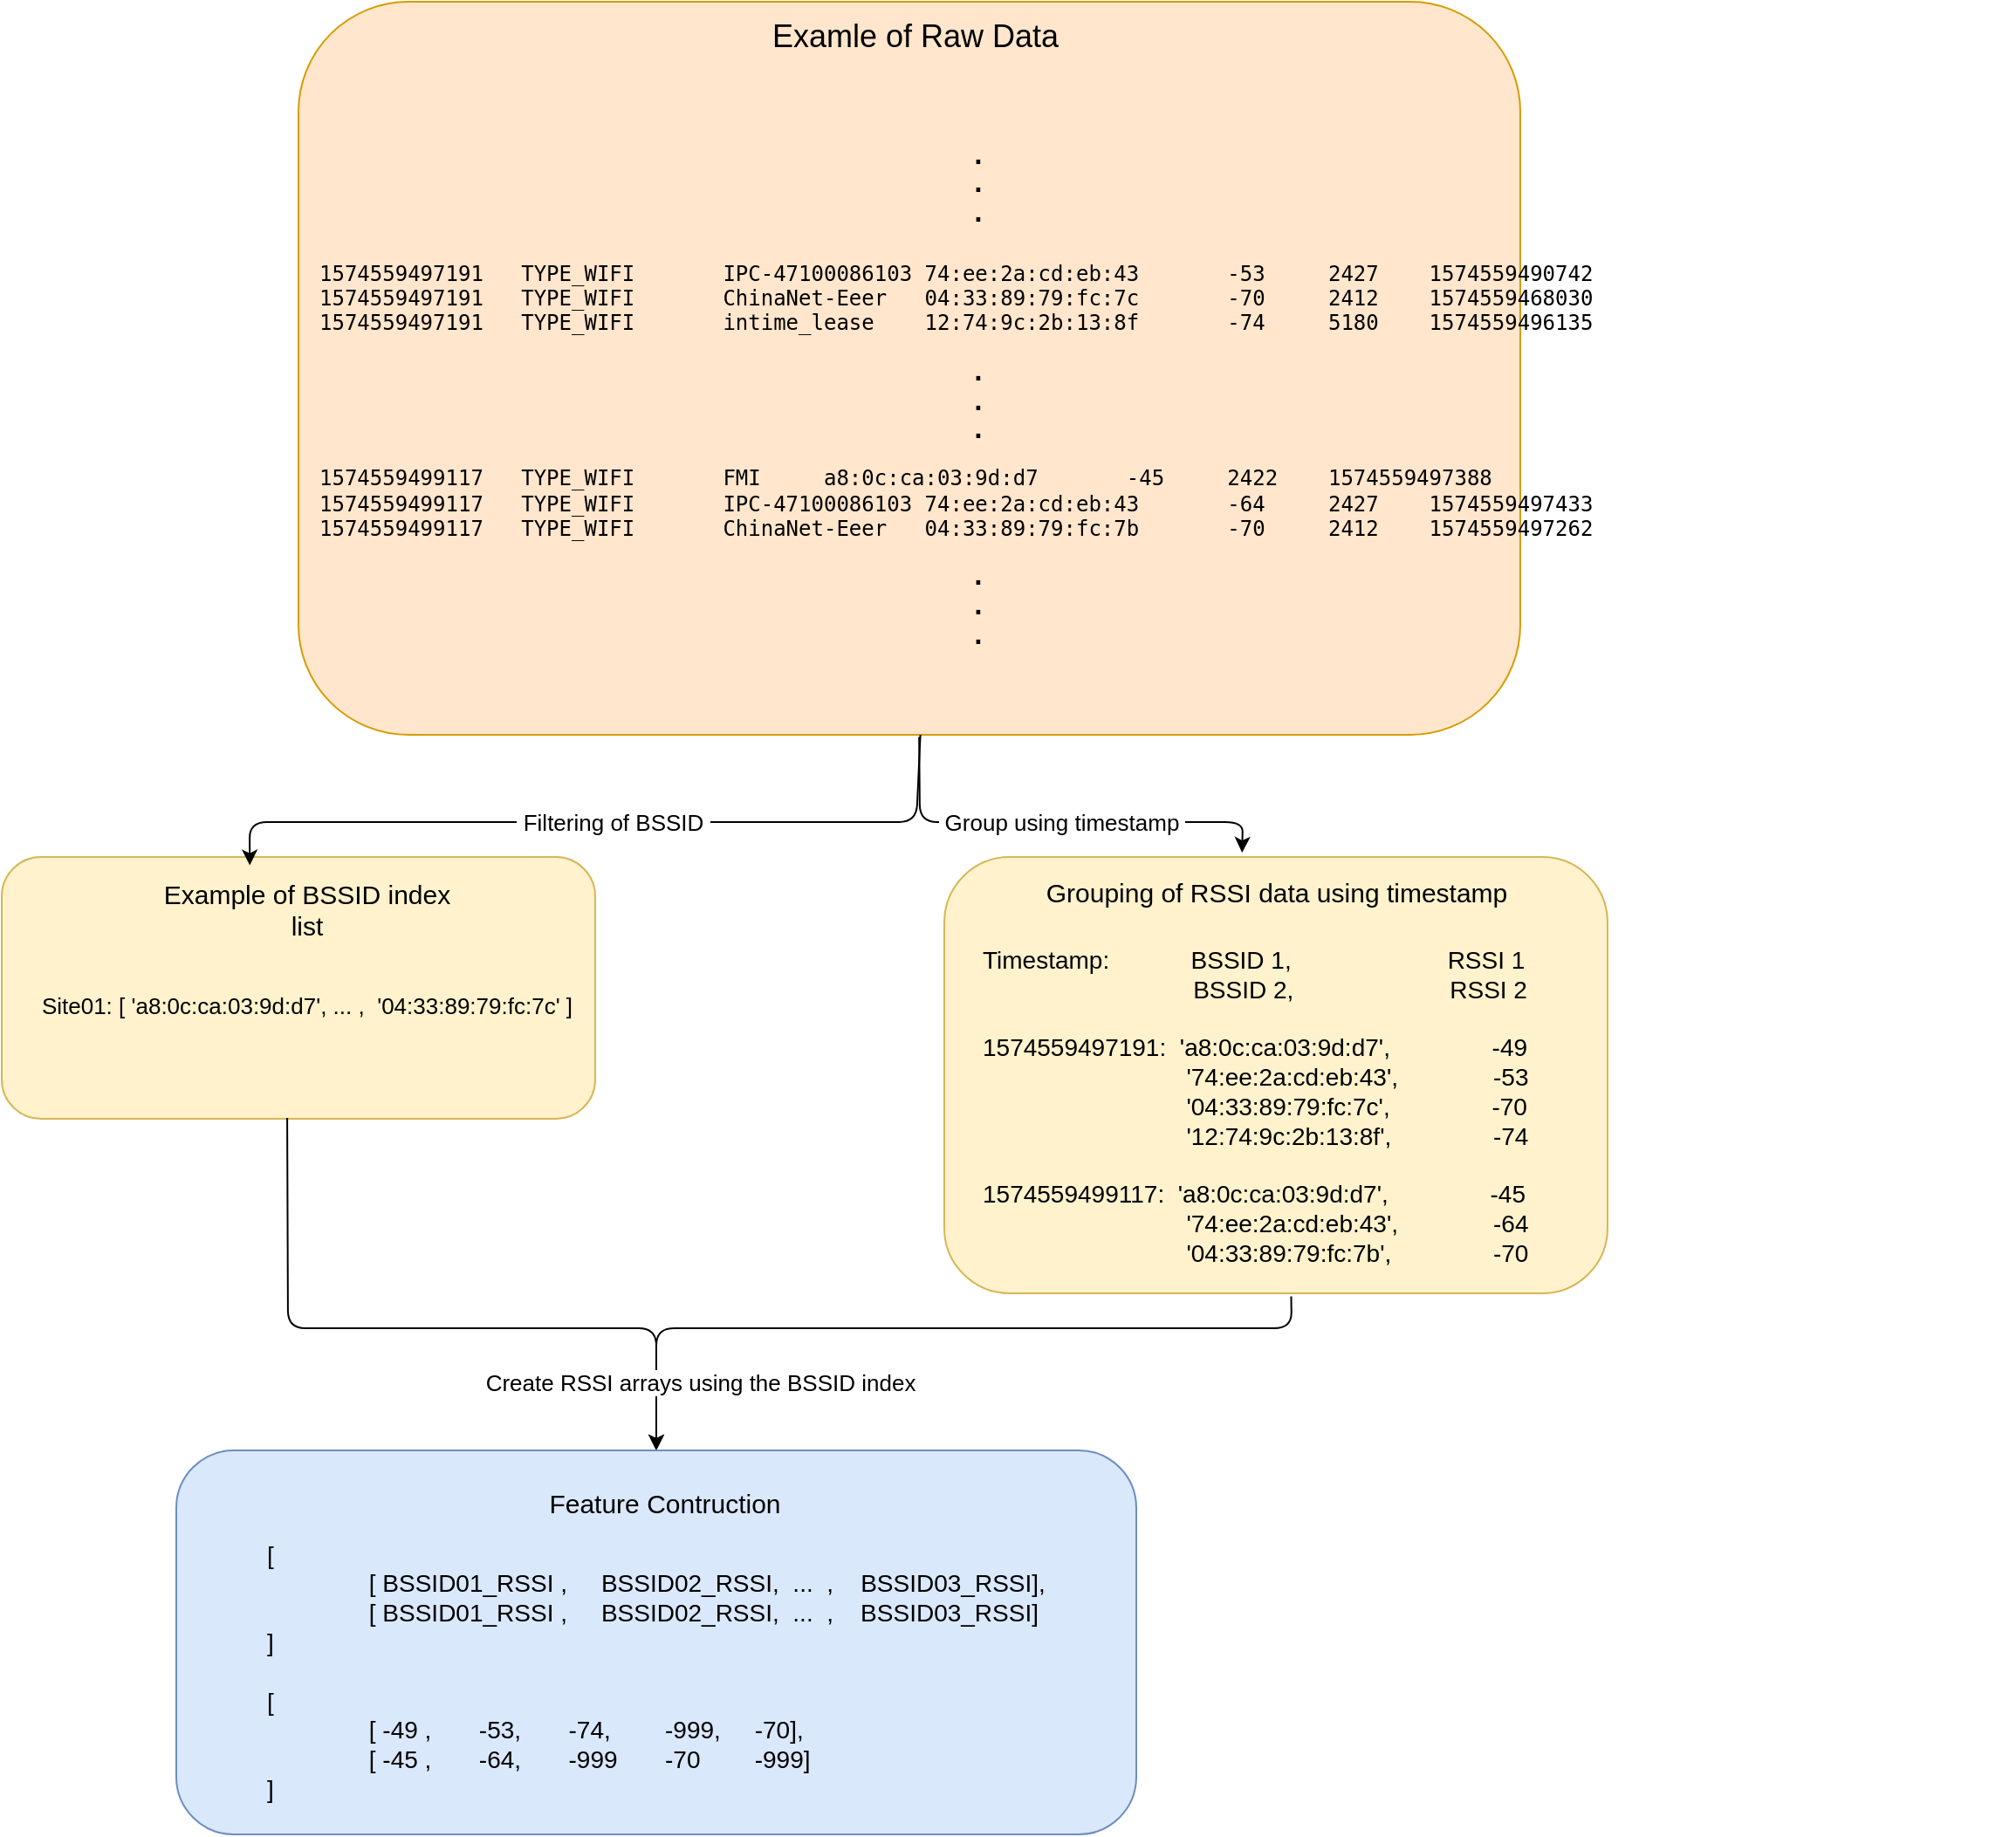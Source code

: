 <mxfile version="14.6.13" type="device"><diagram id="rcAPc_FRAnsi-RmFEn3p" name="Page-1"><mxGraphModel dx="990" dy="1748" grid="1" gridSize="10" guides="1" tooltips="1" connect="1" arrows="1" fold="1" page="1" pageScale="1" pageWidth="827" pageHeight="1169" math="0" shadow="0"><root><mxCell id="0"/><mxCell id="1" parent="0"/><mxCell id="OMAOewnsRqtPqMAtTUXU-6" value="" style="rounded=1;whiteSpace=wrap;html=1;align=left;fillColor=#fff2cc;strokeColor=#d6b656;" parent="1" vertex="1"><mxGeometry x="80" y="280" width="340" height="150" as="geometry"/></mxCell><mxCell id="OMAOewnsRqtPqMAtTUXU-3" value="" style="rounded=1;whiteSpace=wrap;html=1;align=left;fillColor=#ffe6cc;strokeColor=#d79b00;" parent="1" vertex="1"><mxGeometry x="250" y="-210" width="700" height="420" as="geometry"/></mxCell><mxCell id="OMAOewnsRqtPqMAtTUXU-1" value="&lt;p style=&quot;line-height: 100%&quot;&gt;&lt;/p&gt;&lt;pre style=&quot;overflow-wrap: break-word&quot;&gt;&lt;h6 style=&quot;overflow-wrap: break-word&quot;&gt;&lt;font style=&quot;font-size: 10px&quot;&gt;                                                              &lt;/font&gt;&lt;font&gt;&lt;font style=&quot;font-size: 14px&quot;&gt;.&lt;/font&gt;&lt;span style=&quot;font-size: 10px&quot;&gt;&lt;br&gt;&lt;/span&gt;&lt;/font&gt;&lt;font style=&quot;font-size: 10px&quot;&gt;                                                              &lt;/font&gt;&lt;font&gt;&lt;font style=&quot;font-size: 14px&quot;&gt;.&lt;/font&gt;&lt;span style=&quot;font-size: 10px&quot;&gt;&lt;br&gt;&lt;/span&gt;&lt;/font&gt;&lt;font style=&quot;font-size: 10px&quot;&gt;                                                              &lt;/font&gt;&lt;font style=&quot;font-size: 14px&quot;&gt;.&lt;/font&gt;&lt;/h6&gt;&lt;/pre&gt;&lt;pre style=&quot;overflow-wrap: break-word&quot;&gt;1574559497191&#9;TYPE_WIFI&#9;IPC-47100086103&#9;74:ee:2a:cd:eb:43&#9;-53&#9;2427&#9;1574559490742&lt;br&gt;1574559497191&#9;TYPE_WIFI&#9;ChinaNet-Eeer&#9;04:33:89:79:fc:7c&#9;-70&#9;2412&#9;1574559468030&lt;br&gt;1574559497191&#9;TYPE_WIFI&#9;intime_lease&#9;12:74:9c:2b:13:8f&#9;-74&#9;5180&#9;1574559496135&lt;/pre&gt;&lt;pre style=&quot;overflow-wrap: break-word&quot;&gt;&lt;font style=&quot;font-weight: 700 ; font-size: 10px&quot;&gt;                                                              &lt;/font&gt;&lt;font style=&quot;font-weight: 700&quot;&gt;&lt;font style=&quot;font-size: 14px&quot;&gt;.&lt;/font&gt;&lt;span style=&quot;font-size: 10px&quot;&gt;&lt;br&gt;&lt;/span&gt;&lt;/font&gt;&lt;font style=&quot;font-weight: 700 ; font-size: 10px&quot;&gt;                                                              &lt;/font&gt;&lt;font style=&quot;font-weight: 700&quot;&gt;&lt;font style=&quot;font-size: 14px&quot;&gt;.&lt;/font&gt;&lt;span style=&quot;font-size: 10px&quot;&gt;&lt;br&gt;&lt;/span&gt;&lt;/font&gt;&lt;font style=&quot;font-weight: 700 ; font-size: 10px&quot;&gt;                                                              &lt;/font&gt;&lt;font style=&quot;font-weight: 700 ; font-size: 14px&quot;&gt;.&lt;/font&gt;&lt;br&gt;&lt;/pre&gt;&lt;pre style=&quot;overflow-wrap: break-word&quot;&gt;&lt;font style=&quot;font-weight: 700&quot;&gt;&lt;pre style=&quot;font-weight: 400 ; overflow-wrap: break-word&quot;&gt;&lt;pre style=&quot;font-size: 12px ; overflow-wrap: break-word&quot;&gt;1574559499117&#9;TYPE_WIFI&#9;FMI&#9;a8:0c:ca:03:9d:d7&#9;-45&#9;2422&#9;1574559497388&lt;br&gt;1574559499117&#9;TYPE_WIFI&#9;IPC-47100086103&#9;74:ee:2a:cd:eb:43&#9;-64&#9;2427&#9;1574559497433&lt;br&gt;1574559499117&#9;TYPE_WIFI&#9;ChinaNet-Eeer&#9;04:33:89:79:fc:7b&#9;-70&#9;2412&#9;1574559497262&lt;/pre&gt;&lt;pre style=&quot;overflow-wrap: break-word&quot;&gt;&lt;font style=&quot;font-size: 10px ; font-weight: 700&quot;&gt;                                                              &lt;/font&gt;&lt;font style=&quot;font-weight: 700&quot;&gt;&lt;font style=&quot;font-size: 14px&quot;&gt;.&lt;/font&gt;&lt;span style=&quot;font-size: 10px&quot;&gt;&lt;br&gt;&lt;/span&gt;&lt;/font&gt;&lt;font style=&quot;font-size: 10px ; font-weight: 700&quot;&gt;                                                              &lt;/font&gt;&lt;font style=&quot;font-weight: 700&quot;&gt;&lt;font style=&quot;font-size: 14px&quot;&gt;.&lt;/font&gt;&lt;span style=&quot;font-size: 10px&quot;&gt;&lt;br&gt;&lt;/span&gt;&lt;/font&gt;&lt;font style=&quot;font-size: 10px ; font-weight: 700&quot;&gt;                                                              &lt;/font&gt;&lt;font style=&quot;font-weight: 700 ; font-size: 14px&quot;&gt;.&lt;/font&gt;&lt;br&gt;&lt;/pre&gt;&lt;/pre&gt;&lt;/font&gt;&lt;/pre&gt;&lt;pre style=&quot;overflow-wrap: break-word&quot;&gt;&lt;br&gt;&lt;/pre&gt;&lt;p&gt;&lt;/p&gt;" style="text;html=1;strokeColor=none;fillColor=none;align=left;verticalAlign=middle;whiteSpace=wrap;rounded=0;" parent="1" vertex="1"><mxGeometry x="260" y="-140" width="680" height="330" as="geometry"/></mxCell><mxCell id="OMAOewnsRqtPqMAtTUXU-2" value="&lt;font style=&quot;font-size: 18px&quot;&gt;Examle of Raw Data&lt;/font&gt;" style="text;html=1;strokeColor=none;fillColor=none;align=center;verticalAlign=middle;whiteSpace=wrap;rounded=0;" parent="1" vertex="1"><mxGeometry x="502" y="-200" width="203" height="20" as="geometry"/></mxCell><mxCell id="OMAOewnsRqtPqMAtTUXU-4" value="" style="endArrow=classic;html=1;exitX=0.509;exitY=1;exitDx=0;exitDy=0;exitPerimeter=0;entryX=0.418;entryY=0.032;entryDx=0;entryDy=0;entryPerimeter=0;" parent="1" source="OMAOewnsRqtPqMAtTUXU-3" target="OMAOewnsRqtPqMAtTUXU-6" edge="1"><mxGeometry width="50" height="50" relative="1" as="geometry"><mxPoint x="550" y="380" as="sourcePoint"/><mxPoint x="220" y="360" as="targetPoint"/><Array as="points"><mxPoint x="604" y="260"/><mxPoint x="222" y="260"/></Array></mxGeometry></mxCell><mxCell id="OMAOewnsRqtPqMAtTUXU-5" value="&lt;font style=&quot;font-size: 13px&quot;&gt;&amp;nbsp;Filtering of BSSID&amp;nbsp;&lt;/font&gt;" style="edgeLabel;html=1;align=center;verticalAlign=middle;resizable=0;points=[];" parent="OMAOewnsRqtPqMAtTUXU-4" vertex="1" connectable="0"><mxGeometry x="-0.345" y="1" relative="1" as="geometry"><mxPoint x="-75" y="-1" as="offset"/></mxGeometry></mxCell><mxCell id="OMAOewnsRqtPqMAtTUXU-8" value="&lt;font style=&quot;font-size: 15px&quot;&gt;Example of BSSID index list&lt;/font&gt;" style="text;html=1;strokeColor=none;fillColor=none;align=center;verticalAlign=middle;whiteSpace=wrap;rounded=0;" parent="1" vertex="1"><mxGeometry x="165" y="300" width="180" height="20" as="geometry"/></mxCell><mxCell id="OMAOewnsRqtPqMAtTUXU-10" value="&lt;font style=&quot;font-size: 13px&quot;&gt;Site01: [ '&lt;span style=&quot;text-align: left&quot;&gt;a8:0c:ca:03:9d:d7', ... ,&amp;nbsp; '&lt;/span&gt;&lt;span style=&quot;text-align: left&quot;&gt;04:33:89:79:fc:7c&lt;/span&gt;&lt;span style=&quot;text-align: left&quot;&gt;'&lt;/span&gt;&lt;span&gt;&amp;nbsp;]&lt;/span&gt;&lt;/font&gt;" style="text;html=1;strokeColor=none;fillColor=none;align=center;verticalAlign=middle;whiteSpace=wrap;rounded=0;" parent="1" vertex="1"><mxGeometry x="100" y="330" width="310" height="70" as="geometry"/></mxCell><mxCell id="OMAOewnsRqtPqMAtTUXU-11" value="" style="endArrow=classic;html=1;exitX=0.508;exitY=1.003;exitDx=0;exitDy=0;exitPerimeter=0;entryX=0.449;entryY=-0.01;entryDx=0;entryDy=0;entryPerimeter=0;" parent="1" source="OMAOewnsRqtPqMAtTUXU-3" target="OMAOewnsRqtPqMAtTUXU-12" edge="1"><mxGeometry width="50" height="50" relative="1" as="geometry"><mxPoint x="640" y="370" as="sourcePoint"/><mxPoint x="790" y="370" as="targetPoint"/><Array as="points"><mxPoint x="606" y="260"/><mxPoint x="791" y="260"/></Array></mxGeometry></mxCell><mxCell id="OMAOewnsRqtPqMAtTUXU-13" value="&lt;font style=&quot;font-size: 13px&quot;&gt;&amp;nbsp;Group using timestamp&amp;nbsp;&lt;/font&gt;" style="edgeLabel;html=1;align=center;verticalAlign=middle;resizable=0;points=[];" parent="OMAOewnsRqtPqMAtTUXU-11" vertex="1" connectable="0"><mxGeometry x="0.095" relative="1" as="geometry"><mxPoint x="-7.63" as="offset"/></mxGeometry></mxCell><mxCell id="OMAOewnsRqtPqMAtTUXU-12" value="" style="rounded=1;whiteSpace=wrap;html=1;align=left;fillColor=#fff2cc;strokeColor=#d6b656;" parent="1" vertex="1"><mxGeometry x="620" y="280" width="380" height="250" as="geometry"/></mxCell><mxCell id="OMAOewnsRqtPqMAtTUXU-14" value="&lt;font style=&quot;font-size: 15px&quot;&gt;Grouping of RSSI data using timestamp&lt;/font&gt;" style="text;html=1;strokeColor=none;fillColor=none;align=center;verticalAlign=middle;whiteSpace=wrap;rounded=0;" parent="1" vertex="1"><mxGeometry x="673.5" y="290" width="273" height="20" as="geometry"/></mxCell><mxCell id="OMAOewnsRqtPqMAtTUXU-15" value="&lt;font style=&quot;font-size: 14px&quot;&gt;Timestamp:&amp;nbsp; &amp;nbsp; &amp;nbsp; &amp;nbsp; &amp;nbsp; &amp;nbsp; BSSID 1,&amp;nbsp; &amp;nbsp; &amp;nbsp; &amp;nbsp; &amp;nbsp; &amp;nbsp; &amp;nbsp; &amp;nbsp; &amp;nbsp; &amp;nbsp; &amp;nbsp; &amp;nbsp;RSSI 1&lt;br&gt;&amp;nbsp; &amp;nbsp; &amp;nbsp; &amp;nbsp; &amp;nbsp; &amp;nbsp; &amp;nbsp; &amp;nbsp; &amp;nbsp; &amp;nbsp; &amp;nbsp; &amp;nbsp; &amp;nbsp; &amp;nbsp; &amp;nbsp; &amp;nbsp;BSSID 2,&amp;nbsp; &amp;nbsp; &amp;nbsp; &amp;nbsp; &amp;nbsp; &amp;nbsp; &amp;nbsp; &amp;nbsp; &amp;nbsp; &amp;nbsp; &amp;nbsp; &amp;nbsp;RSSI 2&lt;br&gt;&lt;span&gt;&lt;br&gt;1574559497191&lt;/span&gt;:&amp;nbsp;&lt;span style=&quot;text-align: center&quot;&gt;&amp;nbsp;'&lt;/span&gt;a8:0c:ca:03:9d:d7'&lt;span&gt;,&amp;nbsp; &amp;nbsp; &amp;nbsp; &amp;nbsp; &amp;nbsp; &amp;nbsp; &amp;nbsp; &amp;nbsp;-49&lt;/span&gt;&lt;br&gt;&amp;nbsp; &amp;nbsp; &amp;nbsp; &amp;nbsp; &amp;nbsp; &amp;nbsp; &amp;nbsp; &amp;nbsp; &amp;nbsp; &amp;nbsp; &amp;nbsp; &amp;nbsp; &amp;nbsp; &amp;nbsp; &amp;nbsp; '&lt;span&gt;74:ee:2a:cd:eb:43&lt;/span&gt;&lt;span&gt;',&amp;nbsp; &amp;nbsp; &amp;nbsp; &amp;nbsp; &amp;nbsp; &amp;nbsp; &amp;nbsp; -53&lt;/span&gt;&lt;br&gt;&amp;nbsp; &amp;nbsp; &amp;nbsp; &amp;nbsp; &amp;nbsp; &amp;nbsp; &amp;nbsp; &amp;nbsp; &amp;nbsp; &amp;nbsp; &amp;nbsp; &amp;nbsp; &amp;nbsp; &amp;nbsp; &amp;nbsp; '&lt;span&gt;04:33:89:79:fc:7c&lt;/span&gt;&lt;span&gt;',&amp;nbsp; &amp;nbsp; &amp;nbsp; &amp;nbsp; &amp;nbsp; &amp;nbsp; &amp;nbsp; &amp;nbsp;-70&lt;/span&gt;&lt;br&gt;&amp;nbsp; &amp;nbsp; &amp;nbsp; &amp;nbsp; &amp;nbsp; &amp;nbsp; &amp;nbsp; &amp;nbsp; &amp;nbsp; &amp;nbsp; &amp;nbsp; &amp;nbsp; &amp;nbsp; &amp;nbsp; &amp;nbsp; '&lt;span&gt;12:74:9c:2b:13:8f&lt;/span&gt;&lt;span&gt;',&amp;nbsp; &amp;nbsp; &amp;nbsp; &amp;nbsp; &amp;nbsp; &amp;nbsp; &amp;nbsp; &amp;nbsp;-74&lt;br&gt;&lt;/span&gt;&lt;br&gt;&lt;span&gt;1574559499117&lt;/span&gt;:&amp;nbsp;&lt;span style=&quot;text-align: center&quot;&gt;&amp;nbsp;'&lt;/span&gt;&lt;span&gt;a8:0c:ca:03:9d:d7&lt;/span&gt;&lt;span&gt;',&amp;nbsp; &amp;nbsp; &amp;nbsp; &amp;nbsp; &amp;nbsp; &amp;nbsp; &amp;nbsp; &amp;nbsp;-45&lt;/span&gt;&lt;span style=&quot;text-align: center&quot;&gt;&lt;br&gt;&lt;/span&gt;&amp;nbsp; &amp;nbsp; &amp;nbsp; &amp;nbsp; &amp;nbsp; &amp;nbsp; &amp;nbsp; &amp;nbsp; &amp;nbsp; &amp;nbsp; &amp;nbsp; &amp;nbsp; &amp;nbsp; &amp;nbsp; &amp;nbsp; '&lt;span&gt;74:ee:2a:cd:eb:43&lt;/span&gt;&lt;span&gt;',&amp;nbsp; &amp;nbsp; &amp;nbsp; &amp;nbsp; &amp;nbsp; &amp;nbsp; &amp;nbsp; -64&lt;/span&gt;&lt;br&gt;&amp;nbsp; &amp;nbsp; &amp;nbsp; &amp;nbsp; &amp;nbsp; &amp;nbsp; &amp;nbsp; &amp;nbsp; &amp;nbsp; &amp;nbsp; &amp;nbsp; &amp;nbsp; &amp;nbsp; &amp;nbsp; &amp;nbsp; '&lt;span&gt;04:33:89:79:fc:7b&lt;/span&gt;&lt;span&gt;',&amp;nbsp; &amp;nbsp; &amp;nbsp; &amp;nbsp; &amp;nbsp; &amp;nbsp; &amp;nbsp; &amp;nbsp;-70&lt;/span&gt;&lt;br&gt;&lt;pre style=&quot;overflow-wrap: break-word&quot;&gt;&lt;br&gt;&lt;/pre&gt;&lt;/font&gt;" style="text;html=1;strokeColor=none;fillColor=none;align=left;verticalAlign=middle;whiteSpace=wrap;rounded=0;" parent="1" vertex="1"><mxGeometry x="640" y="400" width="593" height="90" as="geometry"/></mxCell><mxCell id="OMAOewnsRqtPqMAtTUXU-16" value="" style="endArrow=classic;html=1;exitX=0.481;exitY=0.997;exitDx=0;exitDy=0;exitPerimeter=0;entryX=0.5;entryY=0;entryDx=0;entryDy=0;" parent="1" source="OMAOewnsRqtPqMAtTUXU-6" target="OMAOewnsRqtPqMAtTUXU-18" edge="1"><mxGeometry width="50" height="50" relative="1" as="geometry"><mxPoint x="250" y="770" as="sourcePoint"/><mxPoint x="440" y="770" as="targetPoint"/><Array as="points"><mxPoint x="244" y="550"/><mxPoint x="455" y="550"/></Array></mxGeometry></mxCell><mxCell id="OMAOewnsRqtPqMAtTUXU-17" value="" style="endArrow=classic;html=1;exitX=0.523;exitY=1.007;exitDx=0;exitDy=0;exitPerimeter=0;entryX=0.5;entryY=0;entryDx=0;entryDy=0;" parent="1" source="OMAOewnsRqtPqMAtTUXU-12" target="OMAOewnsRqtPqMAtTUXU-18" edge="1"><mxGeometry width="50" height="50" relative="1" as="geometry"><mxPoint x="790" y="740" as="sourcePoint"/><mxPoint x="630" y="740" as="targetPoint"/><Array as="points"><mxPoint x="819" y="550"/><mxPoint x="455" y="550"/></Array></mxGeometry></mxCell><mxCell id="OMAOewnsRqtPqMAtTUXU-20" value="&lt;font style=&quot;font-size: 13px&quot;&gt;Create RSSI arrays using the BSSID index&lt;/font&gt;" style="edgeLabel;html=1;align=center;verticalAlign=middle;resizable=0;points=[];" parent="OMAOewnsRqtPqMAtTUXU-17" vertex="1" connectable="0"><mxGeometry x="0.779" y="1" relative="1" as="geometry"><mxPoint x="24" y="10.25" as="offset"/></mxGeometry></mxCell><mxCell id="OMAOewnsRqtPqMAtTUXU-18" value="" style="rounded=1;whiteSpace=wrap;html=1;align=left;fillColor=#dae8fc;strokeColor=#6c8ebf;" parent="1" vertex="1"><mxGeometry x="180" y="620" width="550" height="220" as="geometry"/></mxCell><mxCell id="OMAOewnsRqtPqMAtTUXU-19" value="&lt;span style=&quot;font-size: 15px&quot;&gt;Feature Contruction&lt;/span&gt;" style="text;html=1;strokeColor=none;fillColor=none;align=center;verticalAlign=middle;whiteSpace=wrap;rounded=0;" parent="1" vertex="1"><mxGeometry x="330" y="640" width="260" height="20" as="geometry"/></mxCell><mxCell id="OMAOewnsRqtPqMAtTUXU-22" value="&lt;div style=&quot;text-align: left ; font-size: 14px&quot;&gt;&lt;span&gt;&lt;font style=&quot;font-size: 14px&quot;&gt;[&amp;nbsp;&lt;/font&gt;&lt;/span&gt;&lt;/div&gt;&lt;div style=&quot;text-align: left ; font-size: 14px&quot;&gt;&lt;span&gt;&lt;font style=&quot;font-size: 14px&quot;&gt;&amp;nbsp; &amp;nbsp; &amp;nbsp; &amp;nbsp; &amp;nbsp; &amp;nbsp; &amp;nbsp; &amp;nbsp;[ BSSID01_RSSI ,&amp;nbsp; &amp;nbsp; &amp;nbsp;&lt;/font&gt;&lt;/span&gt;BSSID02_RSSI&lt;span&gt;&lt;font style=&quot;font-size: 14px&quot;&gt;,&amp;nbsp; ...&amp;nbsp; ,&amp;nbsp; &amp;nbsp;&amp;nbsp;&lt;/font&gt;&lt;/span&gt;BSSID03_RSSI&lt;span&gt;&lt;font style=&quot;font-size: 14px&quot;&gt;],&lt;/font&gt;&lt;/span&gt;&lt;/div&gt;&lt;div style=&quot;text-align: left ; font-size: 14px&quot;&gt;&amp;nbsp; &amp;nbsp; &amp;nbsp; &amp;nbsp; &amp;nbsp; &amp;nbsp; &amp;nbsp; &amp;nbsp;[ BSSID01_RSSI ,&amp;nbsp; &amp;nbsp; &amp;nbsp;BSSID02_RSSI,&amp;nbsp; ...&amp;nbsp; ,&amp;nbsp; &amp;nbsp;&amp;nbsp;BSSID03_RSSI]&lt;span&gt;&lt;font style=&quot;font-size: 14px&quot;&gt;&lt;br&gt;&lt;/font&gt;&lt;/span&gt;&lt;/div&gt;&lt;div style=&quot;text-align: left ; font-size: 14px&quot;&gt;&lt;span&gt;&lt;font style=&quot;font-size: 14px&quot;&gt;]&lt;/font&gt;&lt;/span&gt;&lt;/div&gt;&lt;div style=&quot;text-align: left ; font-size: 14px&quot;&gt;&lt;span&gt;&lt;font style=&quot;font-size: 14px&quot;&gt;&lt;br&gt;&lt;/font&gt;&lt;/span&gt;&lt;/div&gt;&lt;div style=&quot;text-align: left ; font-size: 14px&quot;&gt;&lt;span&gt;&lt;font style=&quot;font-size: 14px&quot;&gt;[&lt;/font&gt;&lt;/span&gt;&lt;/div&gt;&lt;div style=&quot;text-align: left ; font-size: 14px&quot;&gt;&amp;nbsp; &amp;nbsp; &amp;nbsp; &amp;nbsp; &amp;nbsp; &amp;nbsp; &amp;nbsp; &amp;nbsp;[ -49 ,&amp;nbsp; &amp;nbsp; &amp;nbsp; &amp;nbsp;-53,&amp;nbsp; &amp;nbsp; &amp;nbsp; &amp;nbsp;-74,&amp;nbsp; &amp;nbsp; &amp;nbsp; &amp;nbsp; -999,&amp;nbsp; &amp;nbsp; &amp;nbsp;-70],&lt;/div&gt;&lt;div style=&quot;text-align: left ; font-size: 14px&quot;&gt;&amp;nbsp; &amp;nbsp; &amp;nbsp; &amp;nbsp; &amp;nbsp; &amp;nbsp; &amp;nbsp; &amp;nbsp;[ -45 ,&amp;nbsp; &amp;nbsp; &amp;nbsp; &amp;nbsp;-64,&amp;nbsp; &amp;nbsp; &amp;nbsp; &amp;nbsp;-999&amp;nbsp; &amp;nbsp; &amp;nbsp; &amp;nbsp;-70&amp;nbsp; &amp;nbsp; &amp;nbsp; &amp;nbsp; -999]&lt;/div&gt;&lt;div style=&quot;text-align: left ; font-size: 14px&quot;&gt;]&lt;/div&gt;&lt;span style=&quot;font-size: 14px ; text-align: left&quot;&gt;&lt;br&gt;&lt;/span&gt;" style="text;html=1;strokeColor=none;fillColor=none;align=center;verticalAlign=middle;whiteSpace=wrap;rounded=0;" parent="1" vertex="1"><mxGeometry x="205" y="715" width="500" height="80" as="geometry"/></mxCell></root></mxGraphModel></diagram></mxfile>